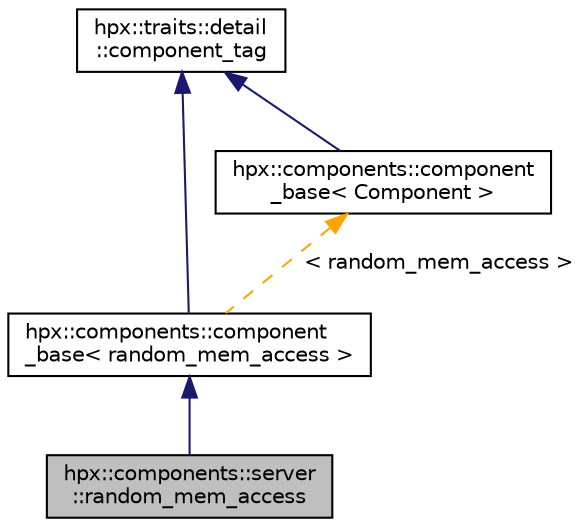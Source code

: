 digraph "hpx::components::server::random_mem_access"
{
  edge [fontname="Helvetica",fontsize="10",labelfontname="Helvetica",labelfontsize="10"];
  node [fontname="Helvetica",fontsize="10",shape=record];
  Node0 [label="hpx::components::server\l::random_mem_access",height=0.2,width=0.4,color="black", fillcolor="grey75", style="filled", fontcolor="black"];
  Node1 -> Node0 [dir="back",color="midnightblue",fontsize="10",style="solid",fontname="Helvetica"];
  Node1 [label="hpx::components::component\l_base\< random_mem_access \>",height=0.2,width=0.4,color="black", fillcolor="white", style="filled",URL="$d2/de6/classhpx_1_1components_1_1component__base.html"];
  Node2 -> Node1 [dir="back",color="midnightblue",fontsize="10",style="solid",fontname="Helvetica"];
  Node2 [label="hpx::traits::detail\l::component_tag",height=0.2,width=0.4,color="black", fillcolor="white", style="filled",URL="$d8/d79/structhpx_1_1traits_1_1detail_1_1component__tag.html"];
  Node3 -> Node1 [dir="back",color="orange",fontsize="10",style="dashed",label=" \< random_mem_access \>" ,fontname="Helvetica"];
  Node3 [label="hpx::components::component\l_base\< Component \>",height=0.2,width=0.4,color="black", fillcolor="white", style="filled",URL="$d2/de6/classhpx_1_1components_1_1component__base.html"];
  Node2 -> Node3 [dir="back",color="midnightblue",fontsize="10",style="solid",fontname="Helvetica"];
}
